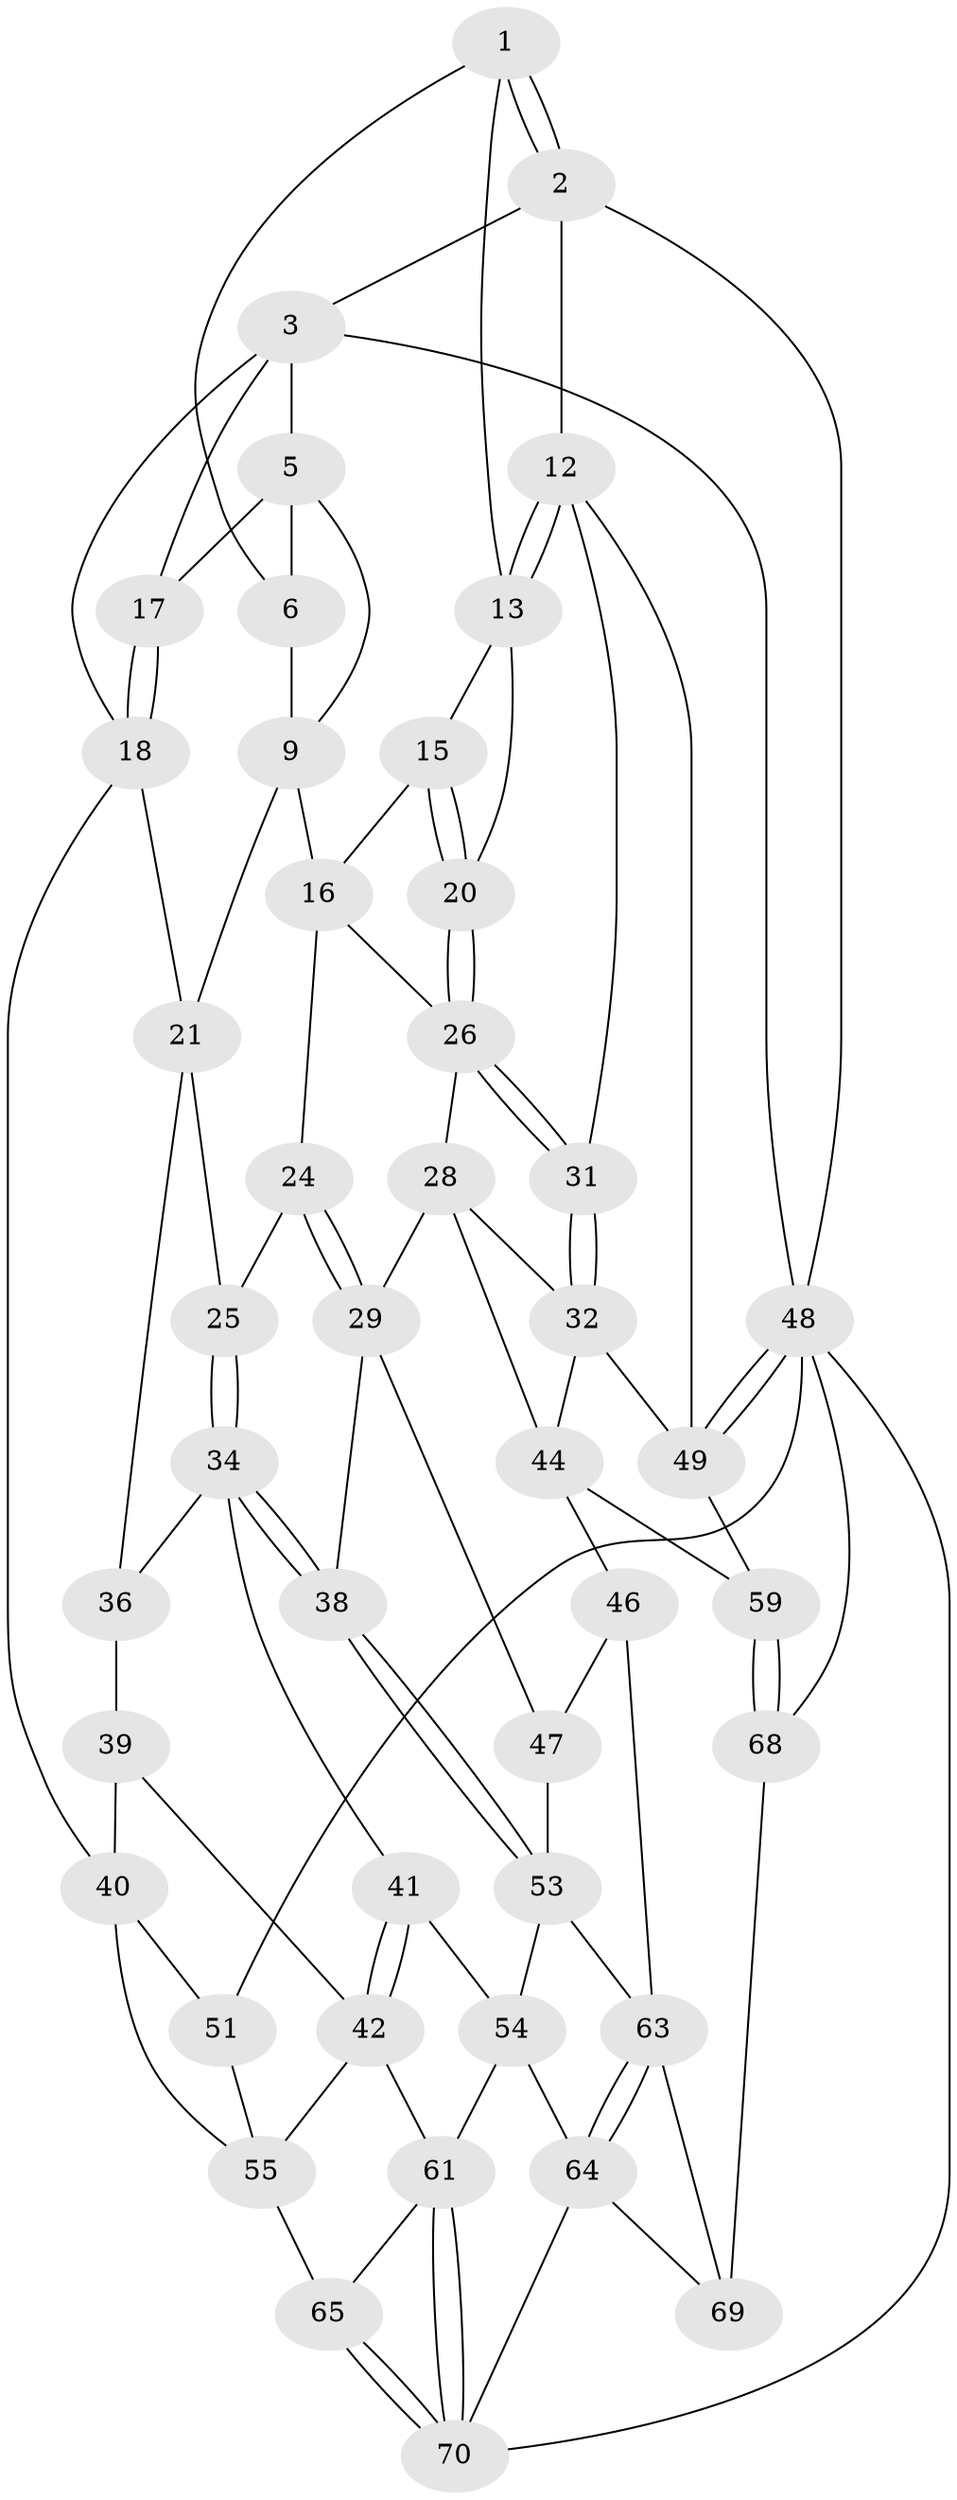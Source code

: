 // original degree distribution, {3: 0.02702702702702703, 5: 0.5675675675675675, 4: 0.21621621621621623, 6: 0.1891891891891892}
// Generated by graph-tools (version 1.1) at 2025/42/03/06/25 10:42:34]
// undirected, 45 vertices, 99 edges
graph export_dot {
graph [start="1"]
  node [color=gray90,style=filled];
  1 [pos="+0.866963218809597+0",super="+7"];
  2 [pos="+1+0"];
  3 [pos="+0+0",super="+4"];
  5 [pos="+0.33586541451644536+0",super="+11"];
  6 [pos="+0.4567557118404038+0",super="+8"];
  9 [pos="+0.5931066461324008+0.20551668736329812",super="+10"];
  12 [pos="+1+0",super="+30"];
  13 [pos="+0.9022252062232452+0.2609299035202969",super="+14"];
  15 [pos="+0.7445927554613174+0.3128378674500835"];
  16 [pos="+0.6634131825655362+0.31915744170493066",super="+23"];
  17 [pos="+0.08384002974268599+0.07684227142375702"];
  18 [pos="+0.22318587592859596+0.330931490167086",super="+19"];
  20 [pos="+0.8559553296668286+0.3624656263182864"];
  21 [pos="+0.37549942877331893+0.3487897612188876",super="+22"];
  24 [pos="+0.6243024321911231+0.39959201384703874"];
  25 [pos="+0.4921851976466608+0.4408437375851758"];
  26 [pos="+0.8565583010413287+0.37004572567686767",super="+27"];
  28 [pos="+0.7668419131349002+0.5121168277506838",super="+33"];
  29 [pos="+0.7295453083899969+0.5232752809967568",super="+37"];
  31 [pos="+1+0.6059450399131804"];
  32 [pos="+1+0.6276939217203467",super="+57"];
  34 [pos="+0.5493566452137343+0.5959796886629215",super="+35"];
  36 [pos="+0.2958664928583627+0.41501835702941586"];
  38 [pos="+0.5784986614797764+0.6365233213506875"];
  39 [pos="+0.09904052342092146+0.5175470589484508"];
  40 [pos="+0+0.4317944967606539",super="+50"];
  41 [pos="+0.2500606420962504+0.7133465011000346"];
  42 [pos="+0.21771667186379556+0.7226498800105681",super="+43"];
  44 [pos="+0.7937326245704035+0.7463495805161016",super="+45"];
  46 [pos="+0.7271225269047195+0.7744199004409646"];
  47 [pos="+0.6201268601568717+0.7020360901052615"];
  48 [pos="+1+1",super="+52"];
  49 [pos="+1+0.9485856837001169",super="+58"];
  51 [pos="+0+1"];
  53 [pos="+0.34985898932861825+0.745969170429221",super="+56"];
  54 [pos="+0.3131890522967439+0.7465543759561011",super="+60"];
  55 [pos="+0.1649705582125491+0.7333711112234739",super="+66"];
  59 [pos="+0.9014292920209838+0.9156369146905037"];
  61 [pos="+0.26342031524654663+0.9403649351415488",super="+62"];
  63 [pos="+0.5072891993282138+1",super="+67"];
  64 [pos="+0.5037955287028214+1",super="+73"];
  65 [pos="+0.18317171462766013+0.9372206909222341"];
  68 [pos="+0.8897843960096113+0.9275892862829327",super="+71"];
  69 [pos="+0.7957280426842823+0.9572435469249085",super="+74"];
  70 [pos="+0.1874033543778019+1",super="+72"];
  1 -- 2;
  1 -- 2;
  1 -- 13;
  1 -- 6;
  2 -- 3;
  2 -- 12;
  2 -- 48;
  3 -- 17;
  3 -- 5;
  3 -- 18;
  3 -- 48;
  5 -- 6;
  5 -- 9;
  5 -- 17;
  6 -- 9;
  9 -- 16;
  9 -- 21;
  12 -- 13;
  12 -- 13;
  12 -- 49;
  12 -- 31;
  13 -- 20;
  13 -- 15;
  15 -- 16;
  15 -- 20;
  15 -- 20;
  16 -- 24;
  16 -- 26;
  17 -- 18;
  17 -- 18;
  18 -- 40;
  18 -- 21;
  20 -- 26;
  20 -- 26;
  21 -- 25;
  21 -- 36;
  24 -- 25;
  24 -- 29;
  24 -- 29;
  25 -- 34;
  25 -- 34;
  26 -- 31;
  26 -- 31;
  26 -- 28;
  28 -- 29;
  28 -- 32;
  28 -- 44;
  29 -- 38;
  29 -- 47;
  31 -- 32;
  31 -- 32;
  32 -- 49;
  32 -- 44;
  34 -- 38;
  34 -- 38;
  34 -- 41;
  34 -- 36;
  36 -- 39;
  38 -- 53;
  38 -- 53;
  39 -- 40;
  39 -- 42;
  40 -- 51;
  40 -- 55;
  41 -- 42;
  41 -- 42;
  41 -- 54;
  42 -- 55;
  42 -- 61;
  44 -- 59;
  44 -- 46;
  46 -- 47;
  46 -- 63;
  47 -- 53;
  48 -- 49;
  48 -- 49;
  48 -- 51;
  48 -- 68;
  48 -- 70;
  49 -- 59;
  51 -- 55;
  53 -- 54;
  53 -- 63;
  54 -- 64;
  54 -- 61;
  55 -- 65;
  59 -- 68;
  59 -- 68;
  61 -- 70;
  61 -- 70;
  61 -- 65;
  63 -- 64;
  63 -- 64;
  63 -- 69;
  64 -- 69;
  64 -- 70;
  65 -- 70;
  65 -- 70;
  68 -- 69 [weight=2];
}
